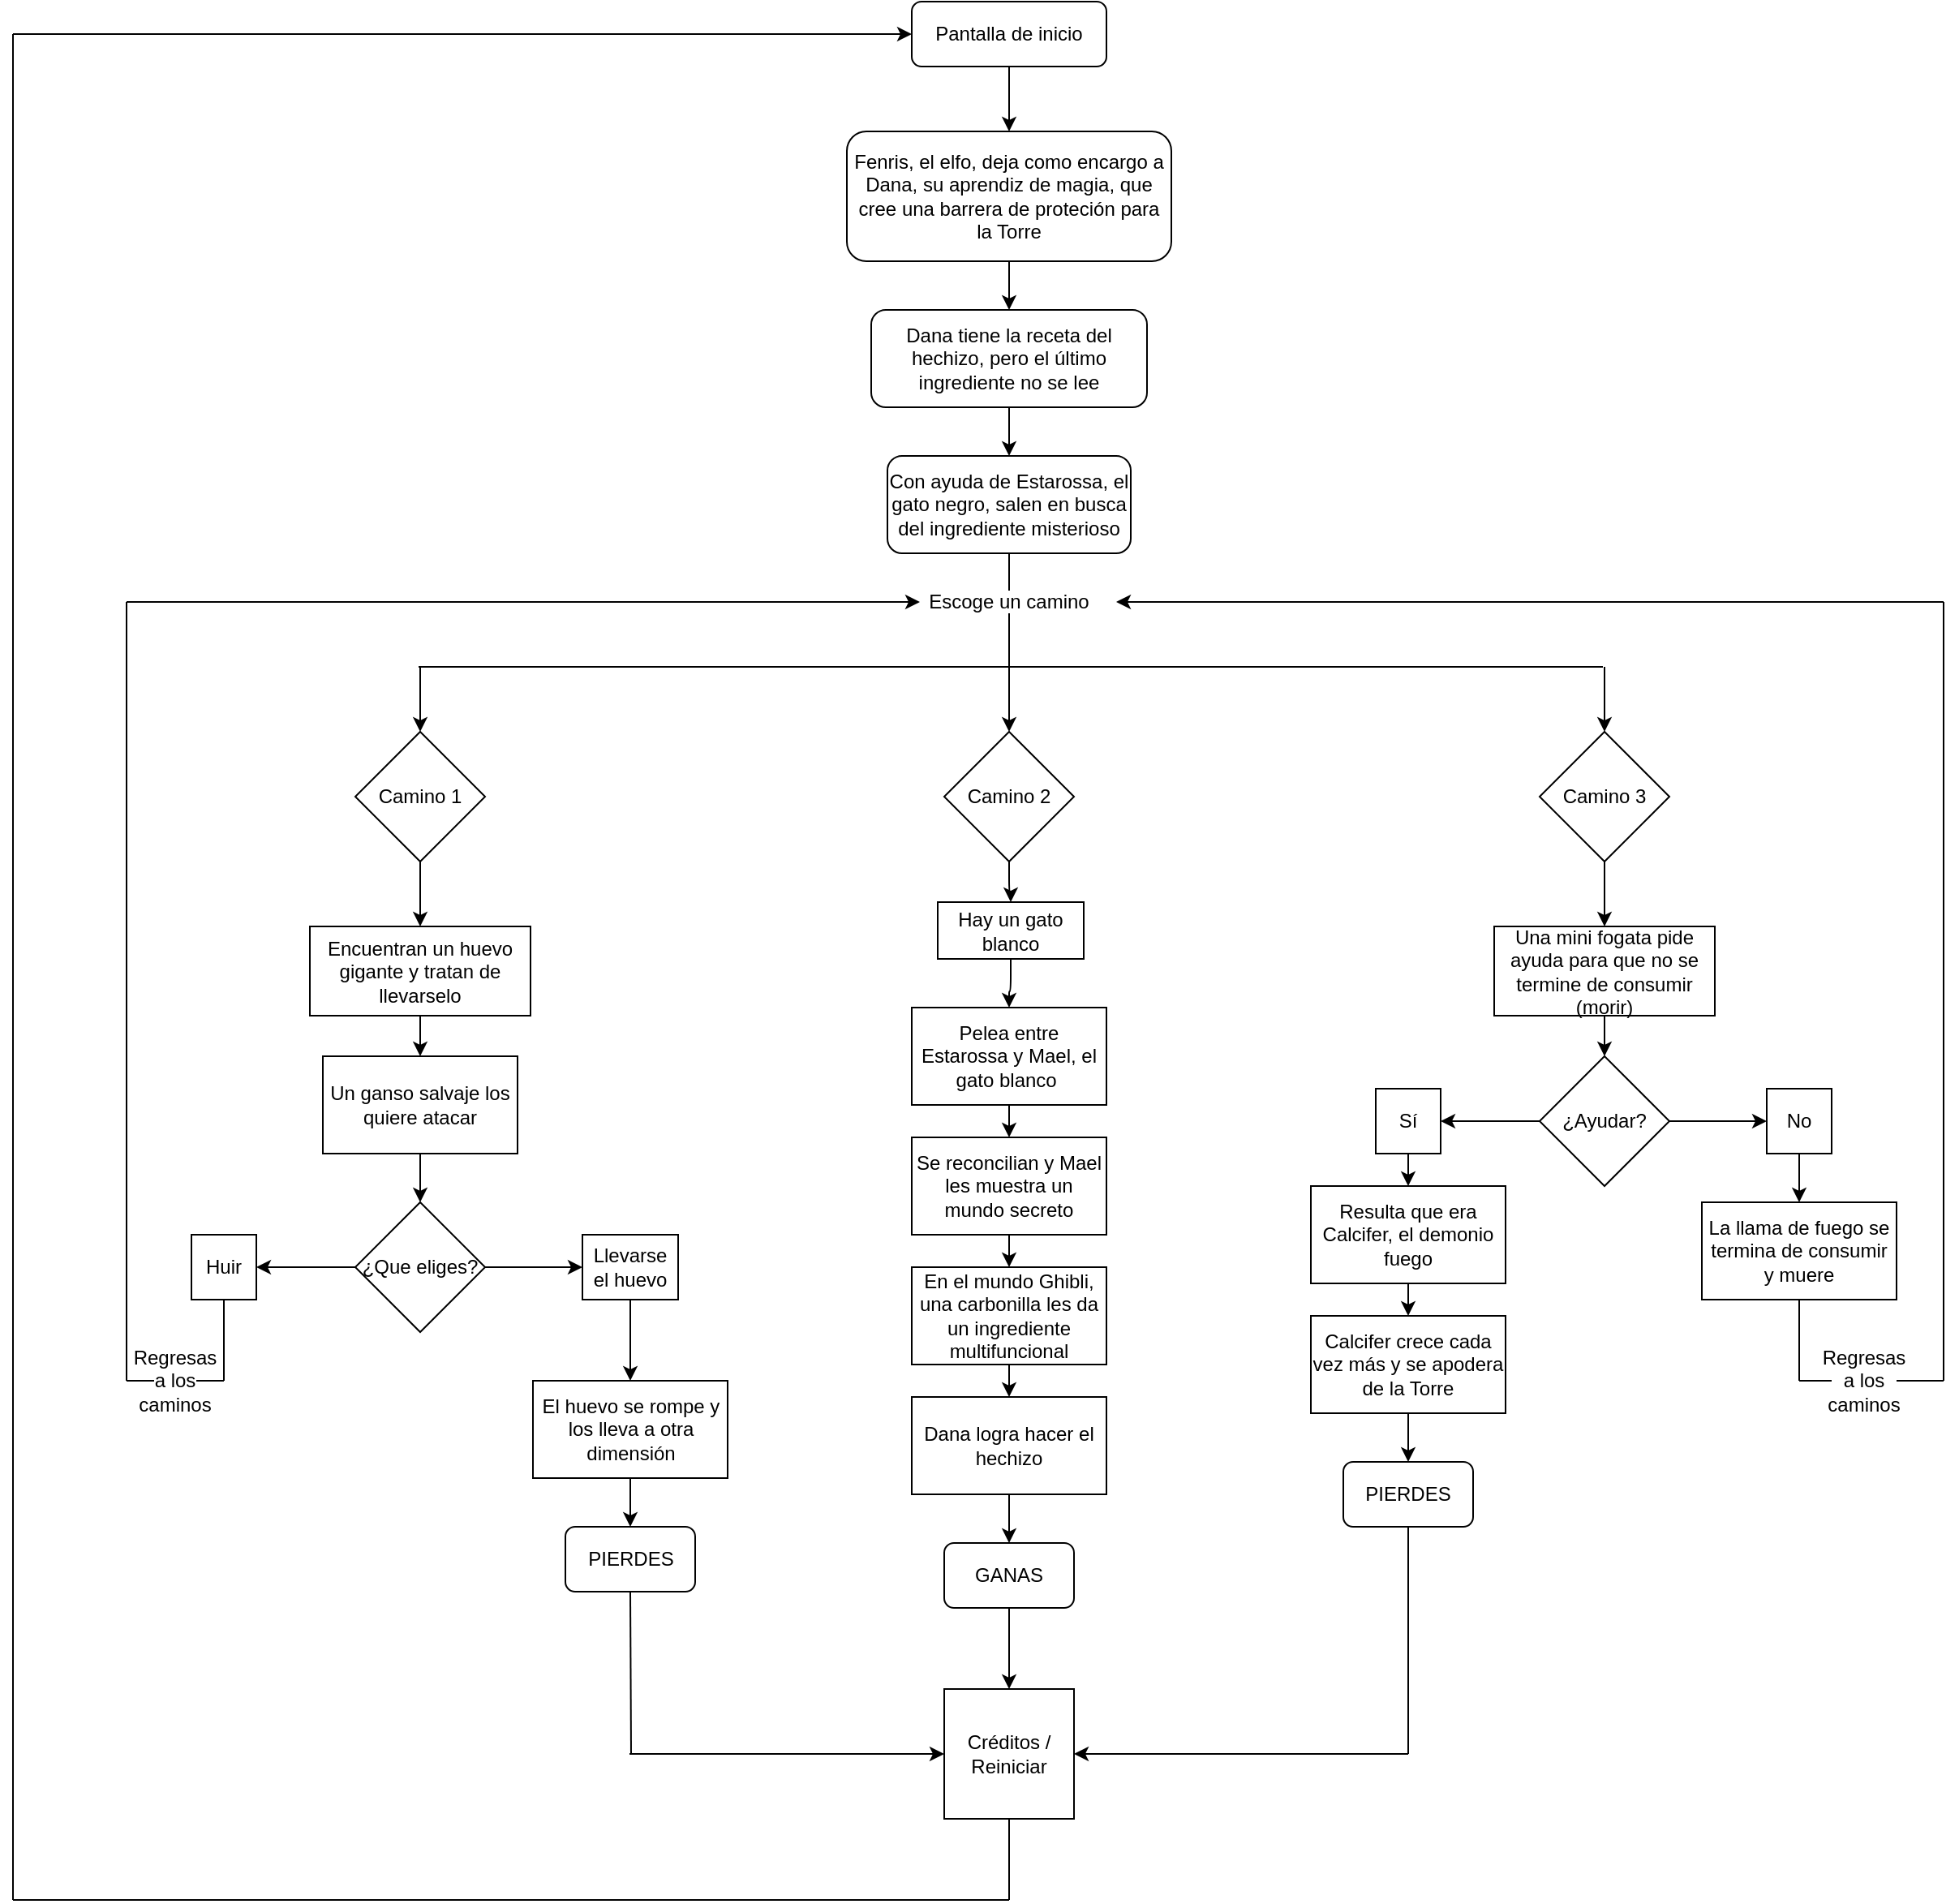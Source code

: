 <mxfile version="15.0.6" type="github">
  <diagram id="C5RBs43oDa-KdzZeNtuy" name="Page-1">
    <mxGraphModel dx="1689" dy="450" grid="1" gridSize="10" guides="1" tooltips="1" connect="1" arrows="1" fold="1" page="1" pageScale="1" pageWidth="827" pageHeight="1169" math="0" shadow="0">
      <root>
        <mxCell id="WIyWlLk6GJQsqaUBKTNV-0" />
        <mxCell id="WIyWlLk6GJQsqaUBKTNV-1" parent="WIyWlLk6GJQsqaUBKTNV-0" />
        <mxCell id="NZdba-9xKVuaGs2ipRYB-1" value="" style="edgeStyle=orthogonalEdgeStyle;rounded=0;orthogonalLoop=1;jettySize=auto;html=1;" edge="1" parent="WIyWlLk6GJQsqaUBKTNV-1" source="WIyWlLk6GJQsqaUBKTNV-3" target="NZdba-9xKVuaGs2ipRYB-0">
          <mxGeometry relative="1" as="geometry" />
        </mxCell>
        <mxCell id="WIyWlLk6GJQsqaUBKTNV-3" value="Pantalla de inicio" style="rounded=1;whiteSpace=wrap;html=1;fontSize=12;glass=0;strokeWidth=1;shadow=0;" parent="WIyWlLk6GJQsqaUBKTNV-1" vertex="1">
          <mxGeometry x="354" y="30" width="120" height="40" as="geometry" />
        </mxCell>
        <mxCell id="NZdba-9xKVuaGs2ipRYB-3" value="" style="edgeStyle=orthogonalEdgeStyle;rounded=0;orthogonalLoop=1;jettySize=auto;html=1;" edge="1" parent="WIyWlLk6GJQsqaUBKTNV-1" source="NZdba-9xKVuaGs2ipRYB-0" target="NZdba-9xKVuaGs2ipRYB-2">
          <mxGeometry relative="1" as="geometry" />
        </mxCell>
        <mxCell id="NZdba-9xKVuaGs2ipRYB-0" value="Fenris, el elfo, deja como encargo a Dana, su aprendiz de magia, que cree una barrera de proteción para la Torre" style="whiteSpace=wrap;html=1;rounded=1;shadow=0;strokeWidth=1;glass=0;" vertex="1" parent="WIyWlLk6GJQsqaUBKTNV-1">
          <mxGeometry x="314" y="110" width="200" height="80" as="geometry" />
        </mxCell>
        <mxCell id="NZdba-9xKVuaGs2ipRYB-5" value="" style="edgeStyle=orthogonalEdgeStyle;rounded=0;orthogonalLoop=1;jettySize=auto;html=1;" edge="1" parent="WIyWlLk6GJQsqaUBKTNV-1" source="NZdba-9xKVuaGs2ipRYB-2" target="NZdba-9xKVuaGs2ipRYB-4">
          <mxGeometry relative="1" as="geometry" />
        </mxCell>
        <mxCell id="NZdba-9xKVuaGs2ipRYB-2" value="Dana tiene la receta del hechizo, pero el último ingrediente no se lee" style="whiteSpace=wrap;html=1;rounded=1;shadow=0;strokeWidth=1;glass=0;" vertex="1" parent="WIyWlLk6GJQsqaUBKTNV-1">
          <mxGeometry x="329" y="220" width="170" height="60" as="geometry" />
        </mxCell>
        <mxCell id="NZdba-9xKVuaGs2ipRYB-4" value="Con ayuda de Estarossa, el gato negro, salen en busca del ingrediente misterioso" style="whiteSpace=wrap;html=1;rounded=1;shadow=0;strokeWidth=1;glass=0;" vertex="1" parent="WIyWlLk6GJQsqaUBKTNV-1">
          <mxGeometry x="339" y="310" width="150" height="60" as="geometry" />
        </mxCell>
        <mxCell id="NZdba-9xKVuaGs2ipRYB-6" value="" style="endArrow=classic;html=1;exitX=0.5;exitY=1;exitDx=0;exitDy=0;rounded=1;" edge="1" parent="WIyWlLk6GJQsqaUBKTNV-1" source="NZdba-9xKVuaGs2ipRYB-4">
          <mxGeometry width="50" height="50" relative="1" as="geometry">
            <mxPoint x="584" y="430" as="sourcePoint" />
            <mxPoint x="414" y="480" as="targetPoint" />
            <Array as="points" />
          </mxGeometry>
        </mxCell>
        <mxCell id="NZdba-9xKVuaGs2ipRYB-7" value="&lt;span style=&quot;background-color: rgb(255 , 255 , 255)&quot;&gt;Escoge un camino&lt;/span&gt;" style="text;html=1;align=center;verticalAlign=middle;whiteSpace=wrap;rounded=0;shadow=0;sketch=0;glass=0;" vertex="1" parent="WIyWlLk6GJQsqaUBKTNV-1">
          <mxGeometry x="359" y="390" width="110" height="20" as="geometry" />
        </mxCell>
        <mxCell id="NZdba-9xKVuaGs2ipRYB-9" value="" style="endArrow=none;html=1;" edge="1" parent="WIyWlLk6GJQsqaUBKTNV-1">
          <mxGeometry width="50" height="50" relative="1" as="geometry">
            <mxPoint x="50" y="440" as="sourcePoint" />
            <mxPoint x="780" y="440" as="targetPoint" />
          </mxGeometry>
        </mxCell>
        <mxCell id="NZdba-9xKVuaGs2ipRYB-13" value="" style="edgeStyle=orthogonalEdgeStyle;rounded=1;orthogonalLoop=1;jettySize=auto;html=1;" edge="1" parent="WIyWlLk6GJQsqaUBKTNV-1" source="NZdba-9xKVuaGs2ipRYB-11" target="NZdba-9xKVuaGs2ipRYB-12">
          <mxGeometry relative="1" as="geometry" />
        </mxCell>
        <mxCell id="NZdba-9xKVuaGs2ipRYB-11" value="Camino 2" style="rhombus;whiteSpace=wrap;html=1;" vertex="1" parent="WIyWlLk6GJQsqaUBKTNV-1">
          <mxGeometry x="374" y="480" width="80" height="80" as="geometry" />
        </mxCell>
        <mxCell id="NZdba-9xKVuaGs2ipRYB-65" value="" style="edgeStyle=orthogonalEdgeStyle;rounded=1;orthogonalLoop=1;jettySize=auto;html=1;" edge="1" parent="WIyWlLk6GJQsqaUBKTNV-1" source="NZdba-9xKVuaGs2ipRYB-12" target="NZdba-9xKVuaGs2ipRYB-64">
          <mxGeometry relative="1" as="geometry" />
        </mxCell>
        <mxCell id="NZdba-9xKVuaGs2ipRYB-12" value="Hay un gato blanco" style="whiteSpace=wrap;html=1;" vertex="1" parent="WIyWlLk6GJQsqaUBKTNV-1">
          <mxGeometry x="370" y="585" width="90" height="35" as="geometry" />
        </mxCell>
        <mxCell id="NZdba-9xKVuaGs2ipRYB-14" value="" style="edgeStyle=orthogonalEdgeStyle;rounded=1;orthogonalLoop=1;jettySize=auto;html=1;" edge="1" parent="WIyWlLk6GJQsqaUBKTNV-1" source="NZdba-9xKVuaGs2ipRYB-15" target="NZdba-9xKVuaGs2ipRYB-16">
          <mxGeometry relative="1" as="geometry" />
        </mxCell>
        <mxCell id="NZdba-9xKVuaGs2ipRYB-15" value="Camino 3" style="rhombus;whiteSpace=wrap;html=1;" vertex="1" parent="WIyWlLk6GJQsqaUBKTNV-1">
          <mxGeometry x="741" y="480" width="80" height="80" as="geometry" />
        </mxCell>
        <mxCell id="NZdba-9xKVuaGs2ipRYB-18" value="" style="edgeStyle=orthogonalEdgeStyle;rounded=1;orthogonalLoop=1;jettySize=auto;html=1;" edge="1" parent="WIyWlLk6GJQsqaUBKTNV-1" source="NZdba-9xKVuaGs2ipRYB-16" target="NZdba-9xKVuaGs2ipRYB-17">
          <mxGeometry relative="1" as="geometry" />
        </mxCell>
        <mxCell id="NZdba-9xKVuaGs2ipRYB-16" value="Una mini fogata pide ayuda para que no se termine de consumir (morir)" style="whiteSpace=wrap;html=1;" vertex="1" parent="WIyWlLk6GJQsqaUBKTNV-1">
          <mxGeometry x="713" y="600" width="136" height="55" as="geometry" />
        </mxCell>
        <mxCell id="NZdba-9xKVuaGs2ipRYB-20" value="" style="edgeStyle=orthogonalEdgeStyle;rounded=1;orthogonalLoop=1;jettySize=auto;html=1;" edge="1" parent="WIyWlLk6GJQsqaUBKTNV-1" source="NZdba-9xKVuaGs2ipRYB-17" target="NZdba-9xKVuaGs2ipRYB-19">
          <mxGeometry relative="1" as="geometry" />
        </mxCell>
        <mxCell id="NZdba-9xKVuaGs2ipRYB-22" value="" style="edgeStyle=orthogonalEdgeStyle;rounded=1;orthogonalLoop=1;jettySize=auto;html=1;" edge="1" parent="WIyWlLk6GJQsqaUBKTNV-1" source="NZdba-9xKVuaGs2ipRYB-17" target="NZdba-9xKVuaGs2ipRYB-21">
          <mxGeometry relative="1" as="geometry" />
        </mxCell>
        <mxCell id="NZdba-9xKVuaGs2ipRYB-17" value="¿Ayudar?" style="rhombus;whiteSpace=wrap;html=1;" vertex="1" parent="WIyWlLk6GJQsqaUBKTNV-1">
          <mxGeometry x="741" y="680" width="80" height="80" as="geometry" />
        </mxCell>
        <mxCell id="NZdba-9xKVuaGs2ipRYB-24" value="" style="edgeStyle=orthogonalEdgeStyle;rounded=1;orthogonalLoop=1;jettySize=auto;html=1;" edge="1" parent="WIyWlLk6GJQsqaUBKTNV-1" source="NZdba-9xKVuaGs2ipRYB-19" target="NZdba-9xKVuaGs2ipRYB-23">
          <mxGeometry relative="1" as="geometry" />
        </mxCell>
        <mxCell id="NZdba-9xKVuaGs2ipRYB-19" value="No" style="whiteSpace=wrap;html=1;" vertex="1" parent="WIyWlLk6GJQsqaUBKTNV-1">
          <mxGeometry x="881" y="700" width="40" height="40" as="geometry" />
        </mxCell>
        <mxCell id="NZdba-9xKVuaGs2ipRYB-26" value="" style="edgeStyle=orthogonalEdgeStyle;rounded=1;orthogonalLoop=1;jettySize=auto;html=1;" edge="1" parent="WIyWlLk6GJQsqaUBKTNV-1" source="NZdba-9xKVuaGs2ipRYB-21" target="NZdba-9xKVuaGs2ipRYB-25">
          <mxGeometry relative="1" as="geometry" />
        </mxCell>
        <mxCell id="NZdba-9xKVuaGs2ipRYB-21" value="Sí" style="whiteSpace=wrap;html=1;" vertex="1" parent="WIyWlLk6GJQsqaUBKTNV-1">
          <mxGeometry x="640" y="700" width="40" height="40" as="geometry" />
        </mxCell>
        <mxCell id="NZdba-9xKVuaGs2ipRYB-23" value="La llama de fuego se termina de consumir y muere" style="whiteSpace=wrap;html=1;" vertex="1" parent="WIyWlLk6GJQsqaUBKTNV-1">
          <mxGeometry x="841" y="770" width="120" height="60" as="geometry" />
        </mxCell>
        <mxCell id="NZdba-9xKVuaGs2ipRYB-28" value="" style="edgeStyle=orthogonalEdgeStyle;rounded=1;orthogonalLoop=1;jettySize=auto;html=1;" edge="1" parent="WIyWlLk6GJQsqaUBKTNV-1" source="NZdba-9xKVuaGs2ipRYB-25" target="NZdba-9xKVuaGs2ipRYB-27">
          <mxGeometry relative="1" as="geometry" />
        </mxCell>
        <mxCell id="NZdba-9xKVuaGs2ipRYB-25" value="Resulta que era Calcifer, el demonio fuego" style="whiteSpace=wrap;html=1;" vertex="1" parent="WIyWlLk6GJQsqaUBKTNV-1">
          <mxGeometry x="600" y="760" width="120" height="60" as="geometry" />
        </mxCell>
        <mxCell id="NZdba-9xKVuaGs2ipRYB-78" value="" style="edgeStyle=orthogonalEdgeStyle;rounded=1;orthogonalLoop=1;jettySize=auto;html=1;" edge="1" parent="WIyWlLk6GJQsqaUBKTNV-1" source="NZdba-9xKVuaGs2ipRYB-27" target="NZdba-9xKVuaGs2ipRYB-73">
          <mxGeometry relative="1" as="geometry" />
        </mxCell>
        <mxCell id="NZdba-9xKVuaGs2ipRYB-27" value="Calcifer crece cada vez más y se apodera de la Torre" style="whiteSpace=wrap;html=1;" vertex="1" parent="WIyWlLk6GJQsqaUBKTNV-1">
          <mxGeometry x="600" y="840" width="120" height="60" as="geometry" />
        </mxCell>
        <mxCell id="NZdba-9xKVuaGs2ipRYB-30" value="" style="endArrow=none;html=1;entryX=0.5;entryY=1;entryDx=0;entryDy=0;" edge="1" parent="WIyWlLk6GJQsqaUBKTNV-1" target="NZdba-9xKVuaGs2ipRYB-23">
          <mxGeometry width="50" height="50" relative="1" as="geometry">
            <mxPoint x="901" y="880" as="sourcePoint" />
            <mxPoint x="721" y="740" as="targetPoint" />
          </mxGeometry>
        </mxCell>
        <mxCell id="NZdba-9xKVuaGs2ipRYB-31" value="" style="endArrow=none;html=1;startArrow=none;" edge="1" parent="WIyWlLk6GJQsqaUBKTNV-1" source="NZdba-9xKVuaGs2ipRYB-35">
          <mxGeometry width="50" height="50" relative="1" as="geometry">
            <mxPoint x="981" y="880" as="sourcePoint" />
            <mxPoint x="901" y="880" as="targetPoint" />
          </mxGeometry>
        </mxCell>
        <mxCell id="NZdba-9xKVuaGs2ipRYB-32" value="" style="endArrow=none;html=1;" edge="1" parent="WIyWlLk6GJQsqaUBKTNV-1">
          <mxGeometry width="50" height="50" relative="1" as="geometry">
            <mxPoint x="990" y="880" as="sourcePoint" />
            <mxPoint x="990" y="400" as="targetPoint" />
          </mxGeometry>
        </mxCell>
        <mxCell id="NZdba-9xKVuaGs2ipRYB-33" value="" style="endArrow=classic;html=1;" edge="1" parent="WIyWlLk6GJQsqaUBKTNV-1">
          <mxGeometry width="50" height="50" relative="1" as="geometry">
            <mxPoint x="990" y="400" as="sourcePoint" />
            <mxPoint x="480" y="400" as="targetPoint" />
          </mxGeometry>
        </mxCell>
        <mxCell id="NZdba-9xKVuaGs2ipRYB-35" value="Regresas a los caminos" style="text;html=1;align=center;verticalAlign=middle;whiteSpace=wrap;rounded=0;shadow=0;glass=0;sketch=0;" vertex="1" parent="WIyWlLk6GJQsqaUBKTNV-1">
          <mxGeometry x="921" y="870" width="40" height="20" as="geometry" />
        </mxCell>
        <mxCell id="NZdba-9xKVuaGs2ipRYB-36" value="" style="endArrow=none;html=1;" edge="1" parent="WIyWlLk6GJQsqaUBKTNV-1" target="NZdba-9xKVuaGs2ipRYB-35">
          <mxGeometry width="50" height="50" relative="1" as="geometry">
            <mxPoint x="990" y="880" as="sourcePoint" />
            <mxPoint x="901" y="880" as="targetPoint" />
          </mxGeometry>
        </mxCell>
        <mxCell id="NZdba-9xKVuaGs2ipRYB-37" value="" style="edgeStyle=orthogonalEdgeStyle;rounded=1;orthogonalLoop=1;jettySize=auto;html=1;" edge="1" parent="WIyWlLk6GJQsqaUBKTNV-1" source="NZdba-9xKVuaGs2ipRYB-38" target="NZdba-9xKVuaGs2ipRYB-40">
          <mxGeometry relative="1" as="geometry" />
        </mxCell>
        <mxCell id="NZdba-9xKVuaGs2ipRYB-38" value="Camino 1" style="rhombus;whiteSpace=wrap;html=1;" vertex="1" parent="WIyWlLk6GJQsqaUBKTNV-1">
          <mxGeometry x="11" y="480" width="80" height="80" as="geometry" />
        </mxCell>
        <mxCell id="NZdba-9xKVuaGs2ipRYB-57" value="" style="edgeStyle=orthogonalEdgeStyle;rounded=1;orthogonalLoop=1;jettySize=auto;html=1;" edge="1" parent="WIyWlLk6GJQsqaUBKTNV-1" source="NZdba-9xKVuaGs2ipRYB-40" target="NZdba-9xKVuaGs2ipRYB-56">
          <mxGeometry relative="1" as="geometry" />
        </mxCell>
        <mxCell id="NZdba-9xKVuaGs2ipRYB-40" value="Encuentran un huevo gigante y tratan de llevarselo" style="whiteSpace=wrap;html=1;" vertex="1" parent="WIyWlLk6GJQsqaUBKTNV-1">
          <mxGeometry x="-17" y="600" width="136" height="55" as="geometry" />
        </mxCell>
        <mxCell id="NZdba-9xKVuaGs2ipRYB-41" value="" style="edgeStyle=orthogonalEdgeStyle;rounded=1;orthogonalLoop=1;jettySize=auto;html=1;" edge="1" parent="WIyWlLk6GJQsqaUBKTNV-1" source="NZdba-9xKVuaGs2ipRYB-43" target="NZdba-9xKVuaGs2ipRYB-45">
          <mxGeometry relative="1" as="geometry" />
        </mxCell>
        <mxCell id="NZdba-9xKVuaGs2ipRYB-42" value="" style="edgeStyle=orthogonalEdgeStyle;rounded=1;orthogonalLoop=1;jettySize=auto;html=1;" edge="1" parent="WIyWlLk6GJQsqaUBKTNV-1" source="NZdba-9xKVuaGs2ipRYB-43" target="NZdba-9xKVuaGs2ipRYB-47">
          <mxGeometry relative="1" as="geometry" />
        </mxCell>
        <mxCell id="NZdba-9xKVuaGs2ipRYB-43" value="¿Que eliges?" style="rhombus;whiteSpace=wrap;html=1;" vertex="1" parent="WIyWlLk6GJQsqaUBKTNV-1">
          <mxGeometry x="11" y="770" width="80" height="80" as="geometry" />
        </mxCell>
        <mxCell id="NZdba-9xKVuaGs2ipRYB-44" value="" style="edgeStyle=orthogonalEdgeStyle;rounded=1;orthogonalLoop=1;jettySize=auto;html=1;" edge="1" parent="WIyWlLk6GJQsqaUBKTNV-1" source="NZdba-9xKVuaGs2ipRYB-45" target="NZdba-9xKVuaGs2ipRYB-48">
          <mxGeometry relative="1" as="geometry" />
        </mxCell>
        <mxCell id="NZdba-9xKVuaGs2ipRYB-45" value="Llevarse el huevo" style="whiteSpace=wrap;html=1;" vertex="1" parent="WIyWlLk6GJQsqaUBKTNV-1">
          <mxGeometry x="151" y="790" width="59" height="40" as="geometry" />
        </mxCell>
        <mxCell id="NZdba-9xKVuaGs2ipRYB-47" value="Huir" style="whiteSpace=wrap;html=1;" vertex="1" parent="WIyWlLk6GJQsqaUBKTNV-1">
          <mxGeometry x="-90" y="790" width="40" height="40" as="geometry" />
        </mxCell>
        <mxCell id="NZdba-9xKVuaGs2ipRYB-77" value="" style="edgeStyle=orthogonalEdgeStyle;rounded=1;orthogonalLoop=1;jettySize=auto;html=1;" edge="1" parent="WIyWlLk6GJQsqaUBKTNV-1" source="NZdba-9xKVuaGs2ipRYB-48" target="NZdba-9xKVuaGs2ipRYB-74">
          <mxGeometry relative="1" as="geometry" />
        </mxCell>
        <mxCell id="NZdba-9xKVuaGs2ipRYB-48" value="El huevo se rompe y los lleva a otra dimensión" style="whiteSpace=wrap;html=1;" vertex="1" parent="WIyWlLk6GJQsqaUBKTNV-1">
          <mxGeometry x="120.5" y="880" width="120" height="60" as="geometry" />
        </mxCell>
        <mxCell id="NZdba-9xKVuaGs2ipRYB-58" value="" style="edgeStyle=orthogonalEdgeStyle;rounded=1;orthogonalLoop=1;jettySize=auto;html=1;" edge="1" parent="WIyWlLk6GJQsqaUBKTNV-1" source="NZdba-9xKVuaGs2ipRYB-56" target="NZdba-9xKVuaGs2ipRYB-43">
          <mxGeometry relative="1" as="geometry" />
        </mxCell>
        <mxCell id="NZdba-9xKVuaGs2ipRYB-56" value="Un ganso salvaje los quiere atacar" style="whiteSpace=wrap;html=1;" vertex="1" parent="WIyWlLk6GJQsqaUBKTNV-1">
          <mxGeometry x="-9" y="680" width="120" height="60" as="geometry" />
        </mxCell>
        <mxCell id="NZdba-9xKVuaGs2ipRYB-59" value="" style="endArrow=none;html=1;exitX=0.5;exitY=1;exitDx=0;exitDy=0;" edge="1" parent="WIyWlLk6GJQsqaUBKTNV-1" source="NZdba-9xKVuaGs2ipRYB-47">
          <mxGeometry width="50" height="50" relative="1" as="geometry">
            <mxPoint x="-30" y="840" as="sourcePoint" />
            <mxPoint x="-70" y="880" as="targetPoint" />
          </mxGeometry>
        </mxCell>
        <mxCell id="NZdba-9xKVuaGs2ipRYB-60" value="" style="endArrow=none;html=1;" edge="1" parent="WIyWlLk6GJQsqaUBKTNV-1">
          <mxGeometry width="50" height="50" relative="1" as="geometry">
            <mxPoint x="-70" y="880" as="sourcePoint" />
            <mxPoint x="-130" y="880" as="targetPoint" />
          </mxGeometry>
        </mxCell>
        <mxCell id="NZdba-9xKVuaGs2ipRYB-61" value="" style="endArrow=none;html=1;" edge="1" parent="WIyWlLk6GJQsqaUBKTNV-1">
          <mxGeometry width="50" height="50" relative="1" as="geometry">
            <mxPoint x="-130" y="880" as="sourcePoint" />
            <mxPoint x="-130" y="400" as="targetPoint" />
          </mxGeometry>
        </mxCell>
        <mxCell id="NZdba-9xKVuaGs2ipRYB-62" value="" style="endArrow=classic;html=1;" edge="1" parent="WIyWlLk6GJQsqaUBKTNV-1" target="NZdba-9xKVuaGs2ipRYB-7">
          <mxGeometry width="50" height="50" relative="1" as="geometry">
            <mxPoint x="-130" y="400" as="sourcePoint" />
            <mxPoint x="-50" y="390" as="targetPoint" />
          </mxGeometry>
        </mxCell>
        <mxCell id="NZdba-9xKVuaGs2ipRYB-63" value="&lt;span style=&quot;background-color: rgb(255 , 255 , 255)&quot;&gt;Regresas a los caminos&lt;/span&gt;" style="text;html=1;align=center;verticalAlign=middle;whiteSpace=wrap;rounded=0;shadow=0;glass=0;sketch=0;" vertex="1" parent="WIyWlLk6GJQsqaUBKTNV-1">
          <mxGeometry x="-120" y="870" width="40" height="20" as="geometry" />
        </mxCell>
        <mxCell id="NZdba-9xKVuaGs2ipRYB-67" value="" style="edgeStyle=orthogonalEdgeStyle;rounded=1;orthogonalLoop=1;jettySize=auto;html=1;" edge="1" parent="WIyWlLk6GJQsqaUBKTNV-1" source="NZdba-9xKVuaGs2ipRYB-64" target="NZdba-9xKVuaGs2ipRYB-66">
          <mxGeometry relative="1" as="geometry" />
        </mxCell>
        <mxCell id="NZdba-9xKVuaGs2ipRYB-64" value="Pelea entre Estarossa y Mael, el gato blanco&amp;nbsp;" style="whiteSpace=wrap;html=1;" vertex="1" parent="WIyWlLk6GJQsqaUBKTNV-1">
          <mxGeometry x="354" y="650" width="120" height="60" as="geometry" />
        </mxCell>
        <mxCell id="NZdba-9xKVuaGs2ipRYB-69" value="" style="edgeStyle=orthogonalEdgeStyle;rounded=1;orthogonalLoop=1;jettySize=auto;html=1;" edge="1" parent="WIyWlLk6GJQsqaUBKTNV-1" source="NZdba-9xKVuaGs2ipRYB-66" target="NZdba-9xKVuaGs2ipRYB-68">
          <mxGeometry relative="1" as="geometry" />
        </mxCell>
        <mxCell id="NZdba-9xKVuaGs2ipRYB-66" value="Se reconcilian y Mael les muestra un mundo secreto" style="whiteSpace=wrap;html=1;" vertex="1" parent="WIyWlLk6GJQsqaUBKTNV-1">
          <mxGeometry x="354" y="730" width="120" height="60" as="geometry" />
        </mxCell>
        <mxCell id="NZdba-9xKVuaGs2ipRYB-71" value="" style="edgeStyle=orthogonalEdgeStyle;rounded=1;orthogonalLoop=1;jettySize=auto;html=1;" edge="1" parent="WIyWlLk6GJQsqaUBKTNV-1" source="NZdba-9xKVuaGs2ipRYB-68" target="NZdba-9xKVuaGs2ipRYB-70">
          <mxGeometry relative="1" as="geometry" />
        </mxCell>
        <mxCell id="NZdba-9xKVuaGs2ipRYB-68" value="En el mundo Ghibli, una carbonilla les da un ingrediente multifuncional" style="whiteSpace=wrap;html=1;" vertex="1" parent="WIyWlLk6GJQsqaUBKTNV-1">
          <mxGeometry x="354" y="810" width="120" height="60" as="geometry" />
        </mxCell>
        <mxCell id="NZdba-9xKVuaGs2ipRYB-79" value="" style="edgeStyle=orthogonalEdgeStyle;rounded=1;orthogonalLoop=1;jettySize=auto;html=1;" edge="1" parent="WIyWlLk6GJQsqaUBKTNV-1" source="NZdba-9xKVuaGs2ipRYB-70" target="NZdba-9xKVuaGs2ipRYB-75">
          <mxGeometry relative="1" as="geometry" />
        </mxCell>
        <mxCell id="NZdba-9xKVuaGs2ipRYB-70" value="Dana logra hacer el hechizo" style="whiteSpace=wrap;html=1;" vertex="1" parent="WIyWlLk6GJQsqaUBKTNV-1">
          <mxGeometry x="354" y="890" width="120" height="60" as="geometry" />
        </mxCell>
        <mxCell id="NZdba-9xKVuaGs2ipRYB-72" value="Créditos / Reiniciar" style="whiteSpace=wrap;html=1;aspect=fixed;rounded=0;shadow=0;glass=0;sketch=0;" vertex="1" parent="WIyWlLk6GJQsqaUBKTNV-1">
          <mxGeometry x="374" y="1070" width="80" height="80" as="geometry" />
        </mxCell>
        <mxCell id="NZdba-9xKVuaGs2ipRYB-73" value="PIERDES" style="rounded=1;whiteSpace=wrap;html=1;shadow=0;glass=0;sketch=0;" vertex="1" parent="WIyWlLk6GJQsqaUBKTNV-1">
          <mxGeometry x="620" y="930" width="80" height="40" as="geometry" />
        </mxCell>
        <mxCell id="NZdba-9xKVuaGs2ipRYB-74" value="PIERDES" style="rounded=1;whiteSpace=wrap;html=1;shadow=0;glass=0;sketch=0;" vertex="1" parent="WIyWlLk6GJQsqaUBKTNV-1">
          <mxGeometry x="140.5" y="970" width="80" height="40" as="geometry" />
        </mxCell>
        <mxCell id="NZdba-9xKVuaGs2ipRYB-81" value="" style="edgeStyle=orthogonalEdgeStyle;rounded=1;orthogonalLoop=1;jettySize=auto;html=1;" edge="1" parent="WIyWlLk6GJQsqaUBKTNV-1" source="NZdba-9xKVuaGs2ipRYB-75" target="NZdba-9xKVuaGs2ipRYB-72">
          <mxGeometry relative="1" as="geometry" />
        </mxCell>
        <mxCell id="NZdba-9xKVuaGs2ipRYB-75" value="GANAS" style="rounded=1;whiteSpace=wrap;html=1;shadow=0;glass=0;sketch=0;" vertex="1" parent="WIyWlLk6GJQsqaUBKTNV-1">
          <mxGeometry x="374" y="980" width="80" height="40" as="geometry" />
        </mxCell>
        <mxCell id="NZdba-9xKVuaGs2ipRYB-84" value="" style="endArrow=classic;html=1;entryX=0.5;entryY=0;entryDx=0;entryDy=0;" edge="1" parent="WIyWlLk6GJQsqaUBKTNV-1" target="NZdba-9xKVuaGs2ipRYB-38">
          <mxGeometry width="50" height="50" relative="1" as="geometry">
            <mxPoint x="51" y="440" as="sourcePoint" />
            <mxPoint x="70" y="570" as="targetPoint" />
          </mxGeometry>
        </mxCell>
        <mxCell id="NZdba-9xKVuaGs2ipRYB-85" value="" style="endArrow=classic;html=1;entryX=0.5;entryY=0;entryDx=0;entryDy=0;" edge="1" parent="WIyWlLk6GJQsqaUBKTNV-1" target="NZdba-9xKVuaGs2ipRYB-15">
          <mxGeometry width="50" height="50" relative="1" as="geometry">
            <mxPoint x="781" y="440" as="sourcePoint" />
            <mxPoint x="800" y="570" as="targetPoint" />
          </mxGeometry>
        </mxCell>
        <mxCell id="NZdba-9xKVuaGs2ipRYB-86" value="" style="endArrow=classic;html=1;entryX=0;entryY=0.5;entryDx=0;entryDy=0;" edge="1" parent="WIyWlLk6GJQsqaUBKTNV-1" target="NZdba-9xKVuaGs2ipRYB-72">
          <mxGeometry width="50" height="50" relative="1" as="geometry">
            <mxPoint x="180" y="1110" as="sourcePoint" />
            <mxPoint x="470" y="1040" as="targetPoint" />
          </mxGeometry>
        </mxCell>
        <mxCell id="NZdba-9xKVuaGs2ipRYB-87" value="" style="endArrow=classic;html=1;entryX=1;entryY=0.5;entryDx=0;entryDy=0;" edge="1" parent="WIyWlLk6GJQsqaUBKTNV-1" target="NZdba-9xKVuaGs2ipRYB-72">
          <mxGeometry width="50" height="50" relative="1" as="geometry">
            <mxPoint x="660" y="1110" as="sourcePoint" />
            <mxPoint x="470" y="1040" as="targetPoint" />
          </mxGeometry>
        </mxCell>
        <mxCell id="NZdba-9xKVuaGs2ipRYB-88" value="" style="endArrow=none;html=1;entryX=0.5;entryY=1;entryDx=0;entryDy=0;" edge="1" parent="WIyWlLk6GJQsqaUBKTNV-1" target="NZdba-9xKVuaGs2ipRYB-74">
          <mxGeometry width="50" height="50" relative="1" as="geometry">
            <mxPoint x="181" y="1110" as="sourcePoint" />
            <mxPoint x="470" y="1040" as="targetPoint" />
          </mxGeometry>
        </mxCell>
        <mxCell id="NZdba-9xKVuaGs2ipRYB-89" value="" style="endArrow=none;html=1;entryX=0.5;entryY=1;entryDx=0;entryDy=0;" edge="1" parent="WIyWlLk6GJQsqaUBKTNV-1" target="NZdba-9xKVuaGs2ipRYB-73">
          <mxGeometry width="50" height="50" relative="1" as="geometry">
            <mxPoint x="660" y="1110" as="sourcePoint" />
            <mxPoint x="470" y="1040" as="targetPoint" />
          </mxGeometry>
        </mxCell>
        <mxCell id="NZdba-9xKVuaGs2ipRYB-90" value="" style="endArrow=none;html=1;entryX=0.5;entryY=1;entryDx=0;entryDy=0;" edge="1" parent="WIyWlLk6GJQsqaUBKTNV-1" target="NZdba-9xKVuaGs2ipRYB-72">
          <mxGeometry width="50" height="50" relative="1" as="geometry">
            <mxPoint x="414" y="1200" as="sourcePoint" />
            <mxPoint x="440" y="1040" as="targetPoint" />
          </mxGeometry>
        </mxCell>
        <mxCell id="NZdba-9xKVuaGs2ipRYB-91" value="" style="endArrow=classic;html=1;entryX=0;entryY=0.5;entryDx=0;entryDy=0;" edge="1" parent="WIyWlLk6GJQsqaUBKTNV-1" target="WIyWlLk6GJQsqaUBKTNV-3">
          <mxGeometry width="50" height="50" relative="1" as="geometry">
            <mxPoint x="-200" y="50" as="sourcePoint" />
            <mxPoint x="230" y="180" as="targetPoint" />
          </mxGeometry>
        </mxCell>
        <mxCell id="NZdba-9xKVuaGs2ipRYB-92" value="" style="endArrow=none;html=1;" edge="1" parent="WIyWlLk6GJQsqaUBKTNV-1">
          <mxGeometry width="50" height="50" relative="1" as="geometry">
            <mxPoint x="-200" y="1200" as="sourcePoint" />
            <mxPoint x="-200" y="50" as="targetPoint" />
          </mxGeometry>
        </mxCell>
        <mxCell id="NZdba-9xKVuaGs2ipRYB-93" value="" style="endArrow=none;html=1;" edge="1" parent="WIyWlLk6GJQsqaUBKTNV-1">
          <mxGeometry width="50" height="50" relative="1" as="geometry">
            <mxPoint x="-200" y="1200" as="sourcePoint" />
            <mxPoint x="414" y="1200" as="targetPoint" />
          </mxGeometry>
        </mxCell>
      </root>
    </mxGraphModel>
  </diagram>
</mxfile>
